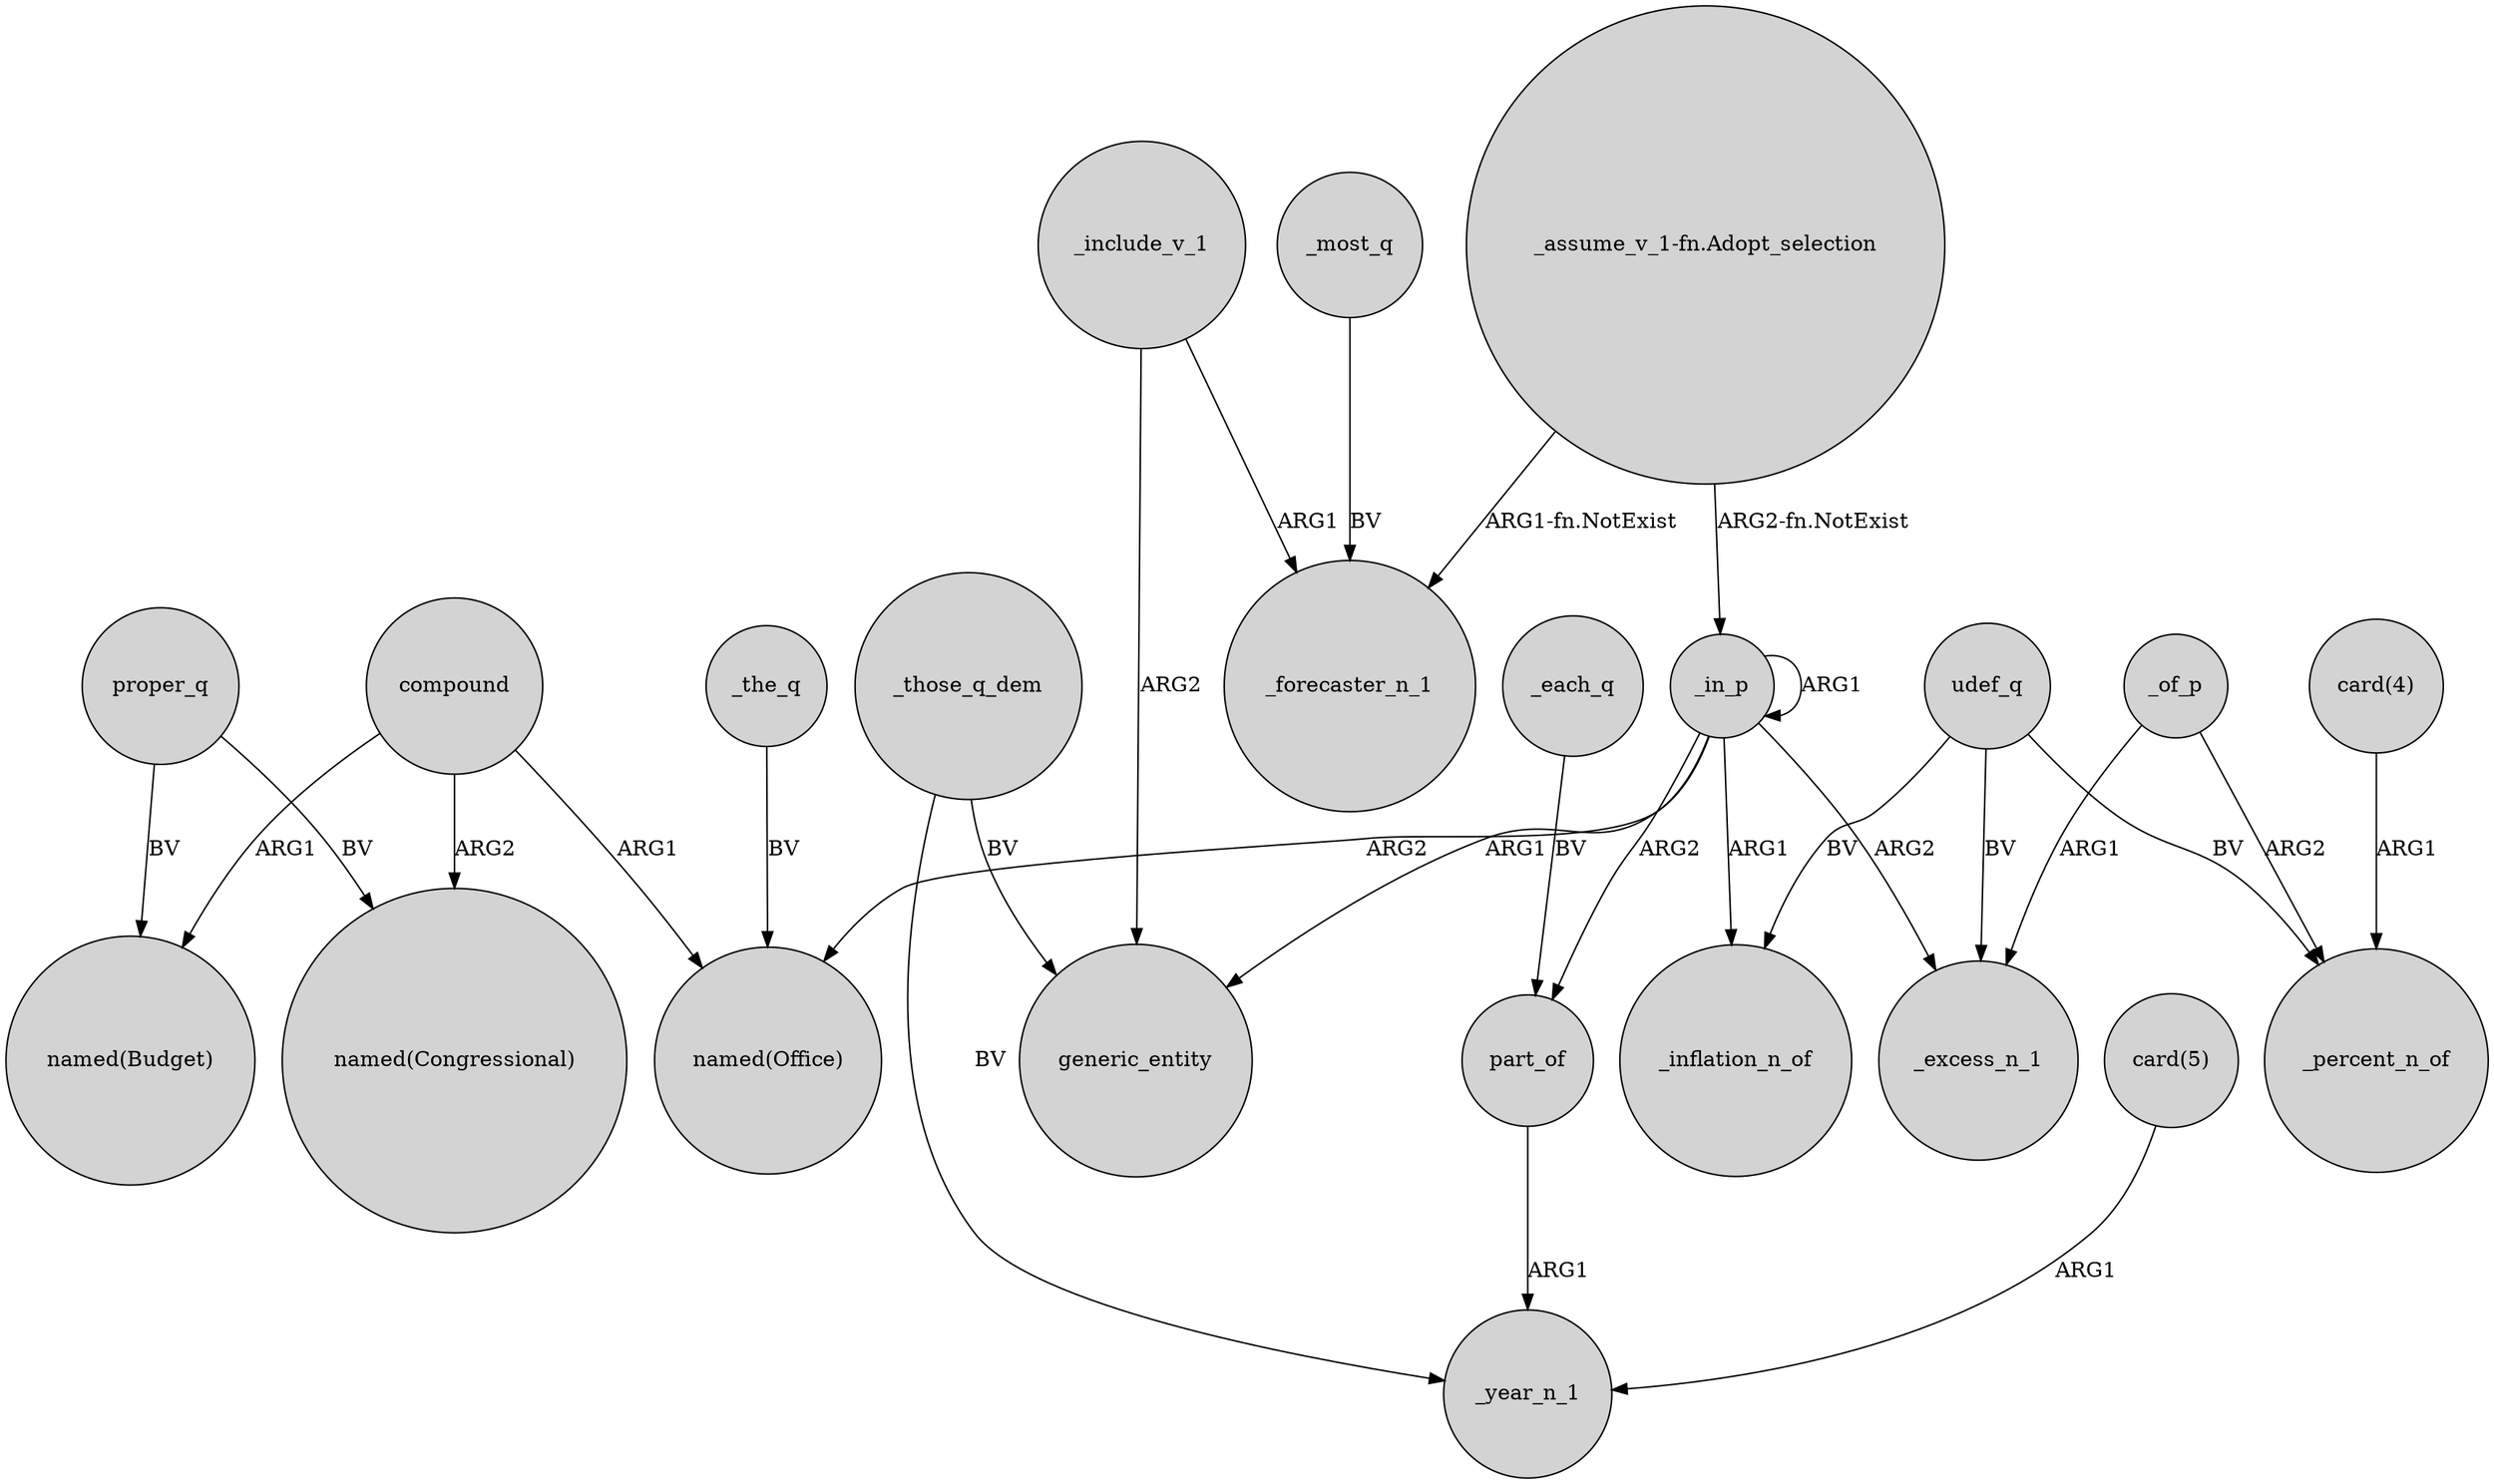 digraph {
	node [shape=circle style=filled]
	udef_q -> _excess_n_1 [label=BV]
	udef_q -> _inflation_n_of [label=BV]
	"card(5)" -> _year_n_1 [label=ARG1]
	_those_q_dem -> _year_n_1 [label=BV]
	compound -> "named(Office)" [label=ARG1]
	_in_p -> "named(Office)" [label=ARG2]
	_in_p -> _excess_n_1 [label=ARG2]
	_include_v_1 -> generic_entity [label=ARG2]
	_in_p -> _in_p [label=ARG1]
	compound -> "named(Budget)" [label=ARG1]
	_the_q -> "named(Office)" [label=BV]
	"_assume_v_1-fn.Adopt_selection" -> _forecaster_n_1 [label="ARG1-fn.NotExist"]
	_of_p -> _excess_n_1 [label=ARG1]
	_of_p -> _percent_n_of [label=ARG2]
	proper_q -> "named(Congressional)" [label=BV]
	"_assume_v_1-fn.Adopt_selection" -> _in_p [label="ARG2-fn.NotExist"]
	"card(4)" -> _percent_n_of [label=ARG1]
	_in_p -> _inflation_n_of [label=ARG1]
	_each_q -> part_of [label=BV]
	proper_q -> "named(Budget)" [label=BV]
	udef_q -> _percent_n_of [label=BV]
	_in_p -> generic_entity [label=ARG1]
	part_of -> _year_n_1 [label=ARG1]
	_in_p -> part_of [label=ARG2]
	compound -> "named(Congressional)" [label=ARG2]
	_include_v_1 -> _forecaster_n_1 [label=ARG1]
	_those_q_dem -> generic_entity [label=BV]
	_most_q -> _forecaster_n_1 [label=BV]
}
